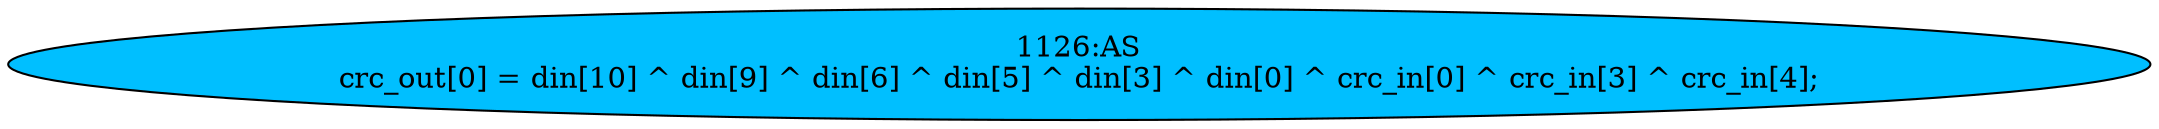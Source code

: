 strict digraph "" {
	node [label="\N"];
	"1126:AS"	 [ast="<pyverilog.vparser.ast.Assign object at 0x7f0647e4b290>",
		def_var="['crc_out']",
		fillcolor=deepskyblue,
		label="1126:AS
crc_out[0] = din[10] ^ din[9] ^ din[6] ^ din[5] ^ din[3] ^ din[0] ^ crc_in[0] ^ crc_in[3] ^ crc_in[4];",
		statements="[]",
		style=filled,
		typ=Assign,
		use_var="['din', 'din', 'din', 'din', 'din', 'din', 'crc_in', 'crc_in', 'crc_in']"];
}
